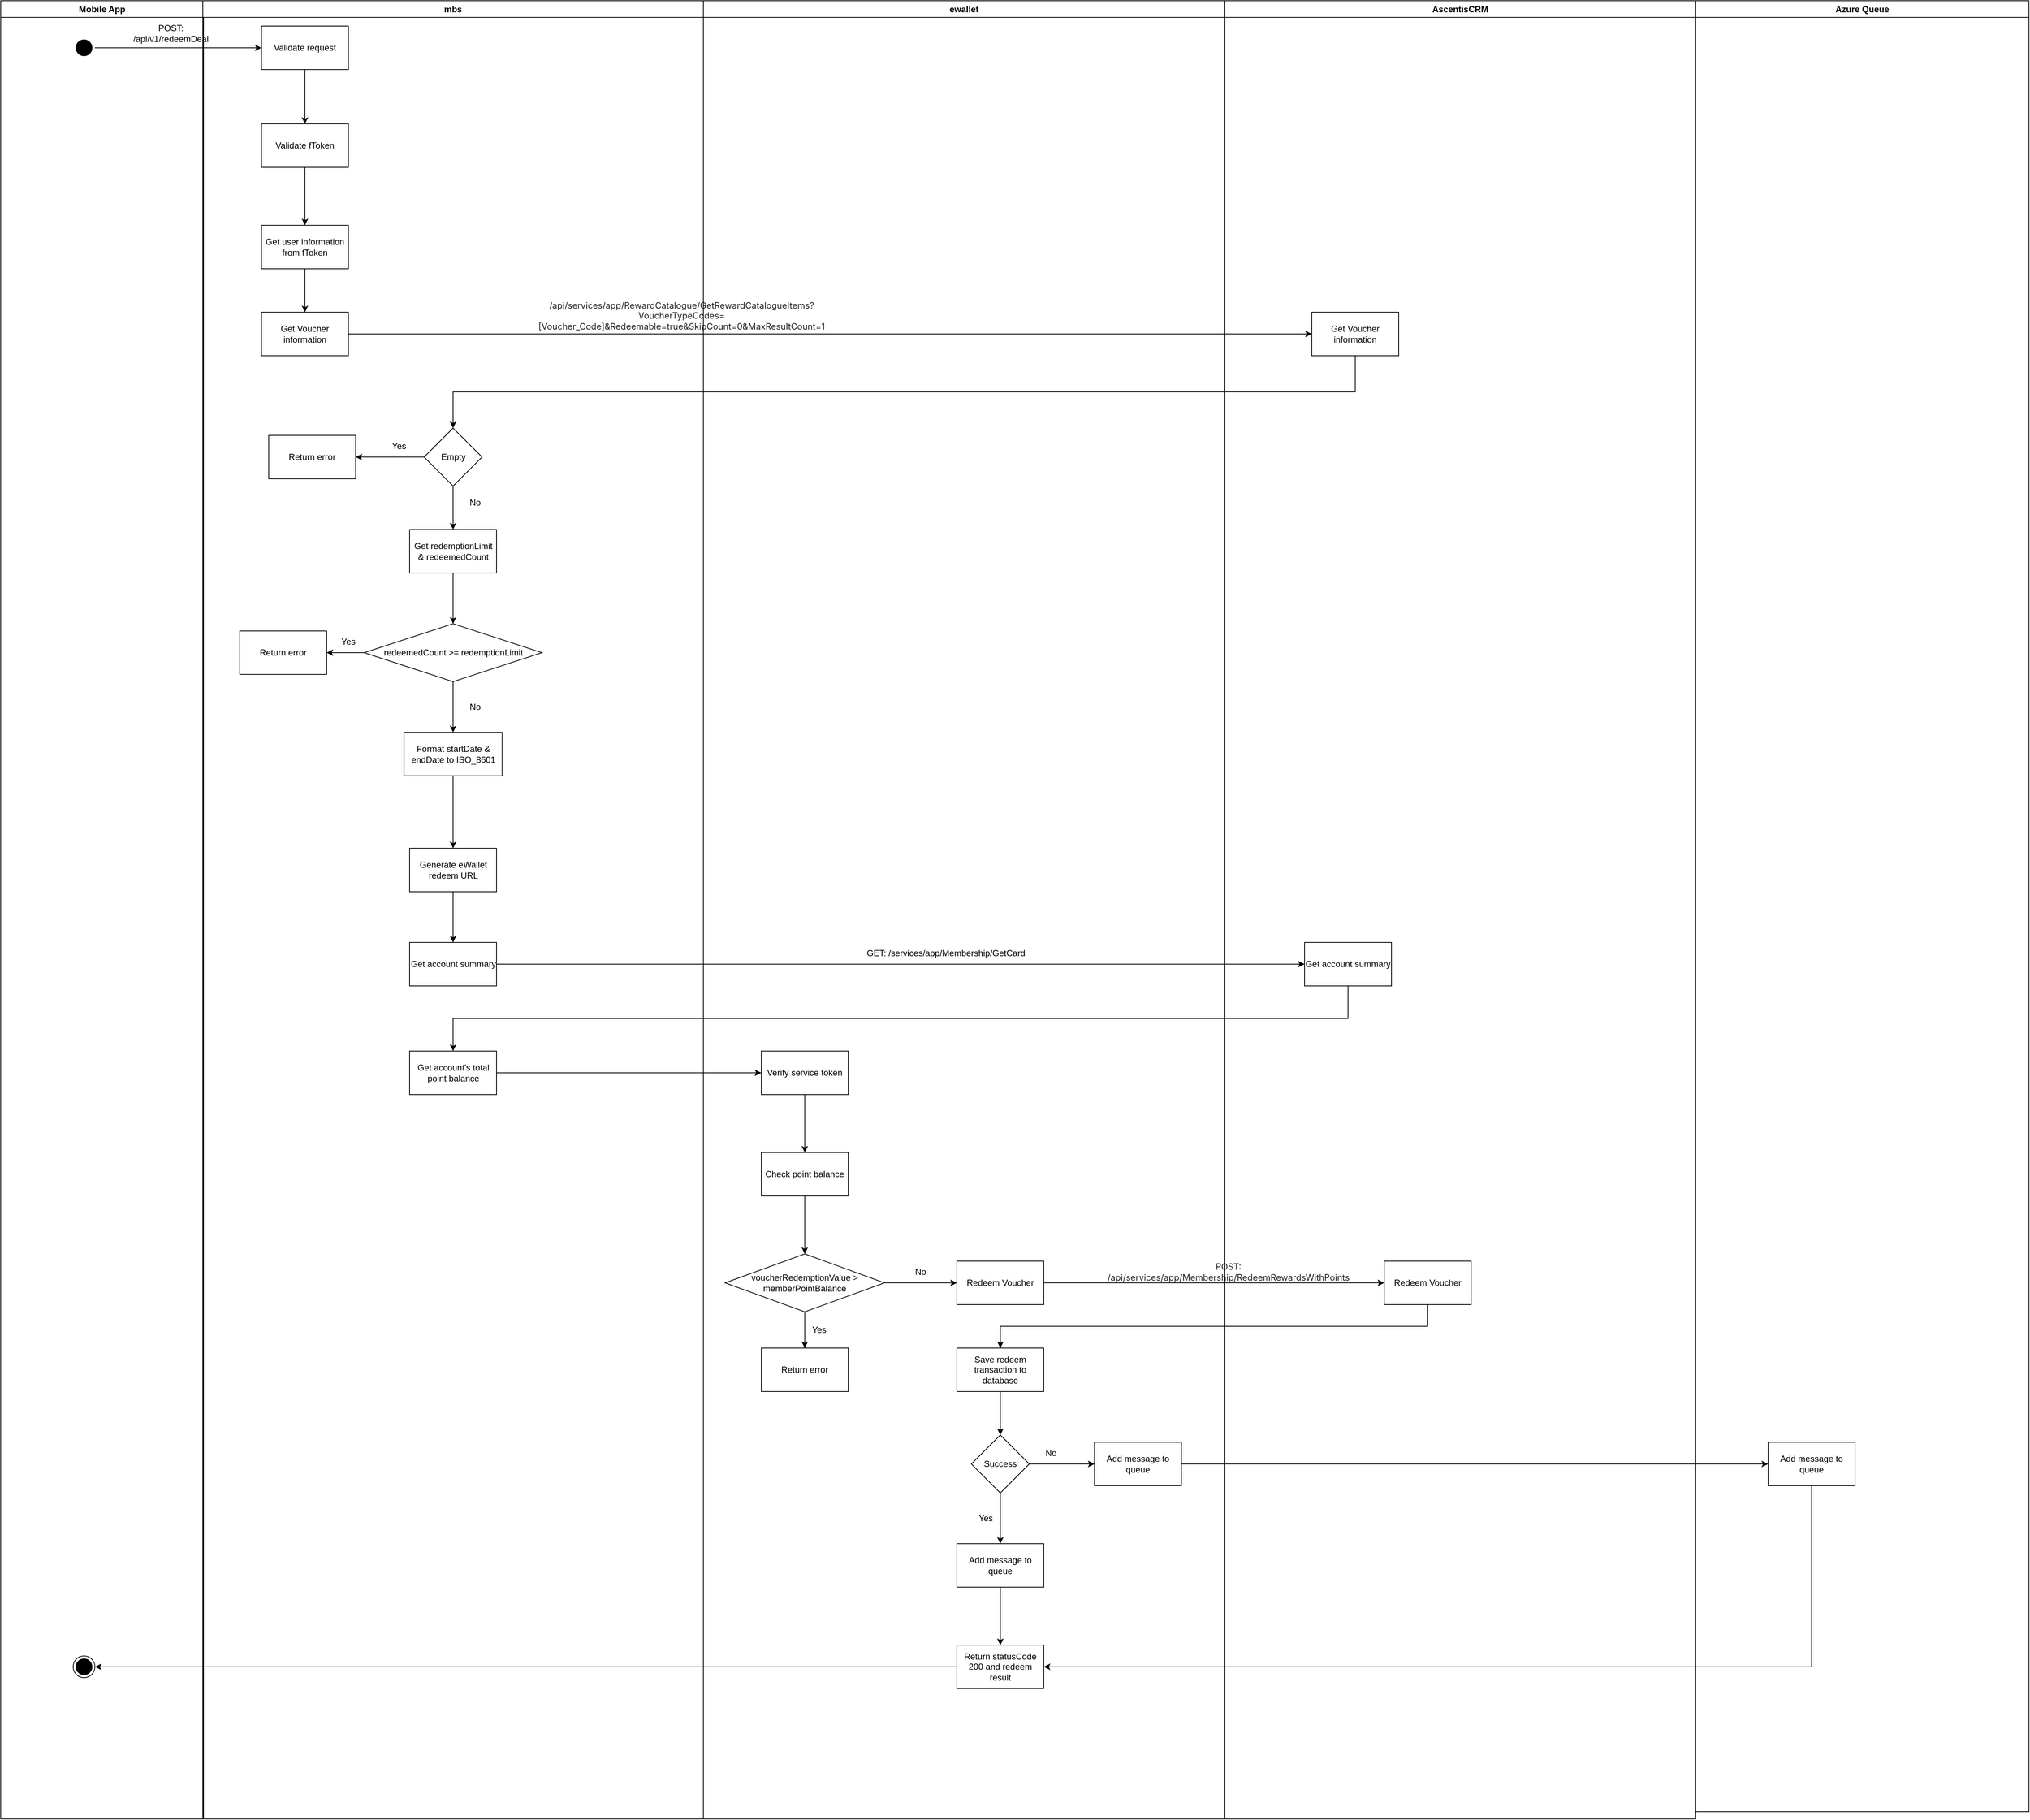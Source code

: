 <?xml version="1.0" encoding="UTF-8"?><mxfile version="20.3.2" type="google"><diagram name="Page-1" id="e7e014a7-5840-1c2e-5031-d8a46d1fe8dd"><mxGraphModel dx="6345" dy="5586" grid="1" gridSize="10" guides="1" tooltips="1" connect="1" arrows="1" fold="1" page="1" pageScale="1" pageWidth="1169" pageHeight="826" background="none" math="0" shadow="0"><root><mxCell id="0"/><mxCell id="1" parent="0"/><mxCell id="Vyea48WWC0sP4dOHhY3x-48" value="Mobile App" style="swimlane;whiteSpace=wrap" parent="1" vertex="1"><mxGeometry x="-1030" y="-2360" width="280" height="2510" as="geometry"/></mxCell><mxCell id="Vyea48WWC0sP4dOHhY3x-50" value="" style="ellipse;shape=startState;fillColor=#000000;strokeColor=#000000;" parent="Vyea48WWC0sP4dOHhY3x-48" vertex="1"><mxGeometry x="100" y="50" width="30" height="30" as="geometry"/></mxCell><mxCell id="cjxE5soENBxyzzWb61QU-1" value="" style="ellipse;html=1;shape=endState;fillColor=#000000;strokeColor=#000000;" parent="Vyea48WWC0sP4dOHhY3x-48" vertex="1"><mxGeometry x="100" y="2285" width="30" height="30" as="geometry"/></mxCell><mxCell id="cjxE5soENBxyzzWb61QU-4" value="POST: /api/v1/redeemDeal" style="text;html=1;strokeColor=none;fillColor=none;align=center;verticalAlign=middle;whiteSpace=wrap;rounded=0;" parent="Vyea48WWC0sP4dOHhY3x-48" vertex="1"><mxGeometry x="200" y="30" width="70" height="30" as="geometry"/></mxCell><mxCell id="Vyea48WWC0sP4dOHhY3x-53" value="mbs" style="swimlane;whiteSpace=wrap" parent="1" vertex="1"><mxGeometry x="-751" y="-2360" width="691" height="2510" as="geometry"/></mxCell><mxCell id="cjxE5soENBxyzzWb61QU-6" style="edgeStyle=orthogonalEdgeStyle;rounded=0;orthogonalLoop=1;jettySize=auto;html=1;exitX=0.5;exitY=1;exitDx=0;exitDy=0;entryX=0.5;entryY=0;entryDx=0;entryDy=0;" parent="Vyea48WWC0sP4dOHhY3x-53" source="cjxE5soENBxyzzWb61QU-2" target="cjxE5soENBxyzzWb61QU-5" edge="1"><mxGeometry relative="1" as="geometry"/></mxCell><mxCell id="cjxE5soENBxyzzWb61QU-2" value="Validate request" style="rounded=0;whiteSpace=wrap;html=1;strokeColor=#000000;" parent="Vyea48WWC0sP4dOHhY3x-53" vertex="1"><mxGeometry x="81" y="35" width="120" height="60" as="geometry"/></mxCell><mxCell id="cjxE5soENBxyzzWb61QU-8" style="edgeStyle=orthogonalEdgeStyle;rounded=0;orthogonalLoop=1;jettySize=auto;html=1;exitX=0.5;exitY=1;exitDx=0;exitDy=0;entryX=0.5;entryY=0;entryDx=0;entryDy=0;" parent="Vyea48WWC0sP4dOHhY3x-53" source="cjxE5soENBxyzzWb61QU-5" target="cjxE5soENBxyzzWb61QU-7" edge="1"><mxGeometry relative="1" as="geometry"/></mxCell><mxCell id="cjxE5soENBxyzzWb61QU-5" value="Validate fToken" style="rounded=0;whiteSpace=wrap;html=1;strokeColor=#000000;" parent="Vyea48WWC0sP4dOHhY3x-53" vertex="1"><mxGeometry x="81" y="170" width="120" height="60" as="geometry"/></mxCell><mxCell id="cjxE5soENBxyzzWb61QU-11" style="edgeStyle=orthogonalEdgeStyle;rounded=0;orthogonalLoop=1;jettySize=auto;html=1;exitX=0.5;exitY=1;exitDx=0;exitDy=0;entryX=0.5;entryY=0;entryDx=0;entryDy=0;" parent="Vyea48WWC0sP4dOHhY3x-53" source="cjxE5soENBxyzzWb61QU-7" target="cjxE5soENBxyzzWb61QU-9" edge="1"><mxGeometry relative="1" as="geometry"/></mxCell><mxCell id="cjxE5soENBxyzzWb61QU-7" value="Get user information from fToken" style="rounded=0;whiteSpace=wrap;html=1;strokeColor=#000000;" parent="Vyea48WWC0sP4dOHhY3x-53" vertex="1"><mxGeometry x="81" y="310" width="120" height="60" as="geometry"/></mxCell><mxCell id="cjxE5soENBxyzzWb61QU-9" value="Get Voucher information" style="rounded=0;whiteSpace=wrap;html=1;strokeColor=#000000;" parent="Vyea48WWC0sP4dOHhY3x-53" vertex="1"><mxGeometry x="81" y="430" width="120" height="60" as="geometry"/></mxCell><mxCell id="cjxE5soENBxyzzWb61QU-13" value="&lt;span style=&quot;color: rgb(33, 33, 33); font-family: Inter, system-ui, -apple-system, system-ui, &amp;quot;Segoe UI&amp;quot;, Roboto, Oxygen, Ubuntu, Cantarell, &amp;quot;Fira Sans&amp;quot;, &amp;quot;Droid Sans&amp;quot;, Helvetica, Arial, sans-serif; text-align: left; background-color: rgb(255, 255, 255);&quot;&gt;/api/services/app/RewardCatalogue/GetRewardCatalogueItems?VoucherTypeCodes=[Voucher_Code]&amp;amp;Redeemable=true&amp;amp;SkipCount=0&amp;amp;MaxResultCount=1&lt;/span&gt;" style="text;html=1;strokeColor=none;fillColor=none;align=center;verticalAlign=middle;whiteSpace=wrap;rounded=0;" parent="Vyea48WWC0sP4dOHhY3x-53" vertex="1"><mxGeometry x="631" y="420" width="60" height="30" as="geometry"/></mxCell><mxCell id="cjxE5soENBxyzzWb61QU-17" style="edgeStyle=orthogonalEdgeStyle;rounded=0;orthogonalLoop=1;jettySize=auto;html=1;exitX=0;exitY=0.5;exitDx=0;exitDy=0;entryX=1;entryY=0.5;entryDx=0;entryDy=0;" parent="Vyea48WWC0sP4dOHhY3x-53" source="cjxE5soENBxyzzWb61QU-14" target="cjxE5soENBxyzzWb61QU-16" edge="1"><mxGeometry relative="1" as="geometry"/></mxCell><mxCell id="cjxE5soENBxyzzWb61QU-19" style="edgeStyle=orthogonalEdgeStyle;rounded=0;orthogonalLoop=1;jettySize=auto;html=1;exitX=0.5;exitY=1;exitDx=0;exitDy=0;entryX=0.5;entryY=0;entryDx=0;entryDy=0;" parent="Vyea48WWC0sP4dOHhY3x-53" source="cjxE5soENBxyzzWb61QU-14" target="cjxE5soENBxyzzWb61QU-18" edge="1"><mxGeometry relative="1" as="geometry"/></mxCell><mxCell id="cjxE5soENBxyzzWb61QU-14" value="Empty" style="rhombus;whiteSpace=wrap;html=1;strokeColor=#000000;" parent="Vyea48WWC0sP4dOHhY3x-53" vertex="1"><mxGeometry x="305.5" y="590" width="80" height="80" as="geometry"/></mxCell><mxCell id="cjxE5soENBxyzzWb61QU-16" value="Return error" style="rounded=0;whiteSpace=wrap;html=1;strokeColor=#000000;" parent="Vyea48WWC0sP4dOHhY3x-53" vertex="1"><mxGeometry x="91" y="600" width="120" height="60" as="geometry"/></mxCell><mxCell id="cjxE5soENBxyzzWb61QU-23" style="edgeStyle=orthogonalEdgeStyle;rounded=0;orthogonalLoop=1;jettySize=auto;html=1;exitX=0.5;exitY=1;exitDx=0;exitDy=0;entryX=0.5;entryY=0;entryDx=0;entryDy=0;" parent="Vyea48WWC0sP4dOHhY3x-53" source="cjxE5soENBxyzzWb61QU-18" target="cjxE5soENBxyzzWb61QU-22" edge="1"><mxGeometry relative="1" as="geometry"/></mxCell><mxCell id="cjxE5soENBxyzzWb61QU-18" value="Get redemptionLimit &amp;amp; redeemedCount" style="rounded=0;whiteSpace=wrap;html=1;strokeColor=#000000;" parent="Vyea48WWC0sP4dOHhY3x-53" vertex="1"><mxGeometry x="285.5" y="730" width="120" height="60" as="geometry"/></mxCell><mxCell id="cjxE5soENBxyzzWb61QU-20" value="Yes" style="text;html=1;strokeColor=none;fillColor=none;align=center;verticalAlign=middle;whiteSpace=wrap;rounded=0;" parent="Vyea48WWC0sP4dOHhY3x-53" vertex="1"><mxGeometry x="241" y="600" width="60" height="30" as="geometry"/></mxCell><mxCell id="cjxE5soENBxyzzWb61QU-21" value="No" style="text;html=1;strokeColor=none;fillColor=none;align=center;verticalAlign=middle;whiteSpace=wrap;rounded=0;" parent="Vyea48WWC0sP4dOHhY3x-53" vertex="1"><mxGeometry x="345.5" y="678" width="60" height="30" as="geometry"/></mxCell><mxCell id="cjxE5soENBxyzzWb61QU-25" style="edgeStyle=orthogonalEdgeStyle;rounded=0;orthogonalLoop=1;jettySize=auto;html=1;exitX=0;exitY=0.5;exitDx=0;exitDy=0;entryX=1;entryY=0.5;entryDx=0;entryDy=0;" parent="Vyea48WWC0sP4dOHhY3x-53" source="cjxE5soENBxyzzWb61QU-22" target="cjxE5soENBxyzzWb61QU-24" edge="1"><mxGeometry relative="1" as="geometry"/></mxCell><mxCell id="cjxE5soENBxyzzWb61QU-28" style="edgeStyle=orthogonalEdgeStyle;rounded=0;orthogonalLoop=1;jettySize=auto;html=1;exitX=0.5;exitY=1;exitDx=0;exitDy=0;entryX=0.5;entryY=0;entryDx=0;entryDy=0;" parent="Vyea48WWC0sP4dOHhY3x-53" source="cjxE5soENBxyzzWb61QU-22" target="cjxE5soENBxyzzWb61QU-27" edge="1"><mxGeometry relative="1" as="geometry"/></mxCell><mxCell id="cjxE5soENBxyzzWb61QU-22" value="redeemedCount &amp;gt;= redemptionLimit" style="rhombus;whiteSpace=wrap;html=1;strokeColor=#000000;" parent="Vyea48WWC0sP4dOHhY3x-53" vertex="1"><mxGeometry x="222.75" y="860" width="245.5" height="80" as="geometry"/></mxCell><mxCell id="cjxE5soENBxyzzWb61QU-24" value="Return error" style="rounded=0;whiteSpace=wrap;html=1;strokeColor=#000000;" parent="Vyea48WWC0sP4dOHhY3x-53" vertex="1"><mxGeometry x="51" y="870" width="120" height="60" as="geometry"/></mxCell><mxCell id="cjxE5soENBxyzzWb61QU-26" value="Yes" style="text;html=1;strokeColor=none;fillColor=none;align=center;verticalAlign=middle;whiteSpace=wrap;rounded=0;" parent="Vyea48WWC0sP4dOHhY3x-53" vertex="1"><mxGeometry x="171" y="870" width="60" height="30" as="geometry"/></mxCell><mxCell id="cjxE5soENBxyzzWb61QU-31" style="edgeStyle=orthogonalEdgeStyle;rounded=0;orthogonalLoop=1;jettySize=auto;html=1;exitX=0.5;exitY=1;exitDx=0;exitDy=0;entryX=0.5;entryY=0;entryDx=0;entryDy=0;" parent="Vyea48WWC0sP4dOHhY3x-53" source="cjxE5soENBxyzzWb61QU-27" target="cjxE5soENBxyzzWb61QU-30" edge="1"><mxGeometry relative="1" as="geometry"/></mxCell><mxCell id="cjxE5soENBxyzzWb61QU-27" value="Format startDate &amp;amp; endDate to ISO_8601" style="rounded=0;whiteSpace=wrap;html=1;strokeColor=#000000;" parent="Vyea48WWC0sP4dOHhY3x-53" vertex="1"><mxGeometry x="277.75" y="1010" width="135.5" height="60" as="geometry"/></mxCell><mxCell id="cjxE5soENBxyzzWb61QU-29" value="No" style="text;html=1;strokeColor=none;fillColor=none;align=center;verticalAlign=middle;whiteSpace=wrap;rounded=0;" parent="Vyea48WWC0sP4dOHhY3x-53" vertex="1"><mxGeometry x="345.5" y="960" width="60" height="30" as="geometry"/></mxCell><mxCell id="cjxE5soENBxyzzWb61QU-34" style="edgeStyle=orthogonalEdgeStyle;rounded=0;orthogonalLoop=1;jettySize=auto;html=1;exitX=0.5;exitY=1;exitDx=0;exitDy=0;entryX=0.5;entryY=0;entryDx=0;entryDy=0;" parent="Vyea48WWC0sP4dOHhY3x-53" source="cjxE5soENBxyzzWb61QU-30" target="cjxE5soENBxyzzWb61QU-32" edge="1"><mxGeometry relative="1" as="geometry"/></mxCell><mxCell id="cjxE5soENBxyzzWb61QU-30" value="Generate eWallet redeem URL" style="rounded=0;whiteSpace=wrap;html=1;strokeColor=#000000;" parent="Vyea48WWC0sP4dOHhY3x-53" vertex="1"><mxGeometry x="285.5" y="1170" width="120" height="60" as="geometry"/></mxCell><mxCell id="cjxE5soENBxyzzWb61QU-32" value="Get account summary" style="rounded=0;whiteSpace=wrap;html=1;strokeColor=#000000;" parent="Vyea48WWC0sP4dOHhY3x-53" vertex="1"><mxGeometry x="285.5" y="1300" width="120" height="60" as="geometry"/></mxCell><mxCell id="aF3ZVVmKzScBEBRB5vuJ-1" value="Get account's total point balance" style="rounded=0;whiteSpace=wrap;html=1;" vertex="1" parent="Vyea48WWC0sP4dOHhY3x-53"><mxGeometry x="285.5" y="1450" width="120" height="60" as="geometry"/></mxCell><mxCell id="Vyea48WWC0sP4dOHhY3x-107" value="ewallet" style="swimlane;whiteSpace=wrap;startSize=23;" parent="1" vertex="1"><mxGeometry x="-60" y="-2360" width="720" height="2510" as="geometry"/></mxCell><mxCell id="aF3ZVVmKzScBEBRB5vuJ-6" style="edgeStyle=orthogonalEdgeStyle;rounded=0;orthogonalLoop=1;jettySize=auto;html=1;exitX=0.5;exitY=1;exitDx=0;exitDy=0;entryX=0.5;entryY=0;entryDx=0;entryDy=0;" edge="1" parent="Vyea48WWC0sP4dOHhY3x-107" source="aF3ZVVmKzScBEBRB5vuJ-3" target="aF3ZVVmKzScBEBRB5vuJ-5"><mxGeometry relative="1" as="geometry"/></mxCell><mxCell id="aF3ZVVmKzScBEBRB5vuJ-3" value="Verify service token" style="rounded=0;whiteSpace=wrap;html=1;" vertex="1" parent="Vyea48WWC0sP4dOHhY3x-107"><mxGeometry x="80" y="1450" width="120" height="60" as="geometry"/></mxCell><mxCell id="aF3ZVVmKzScBEBRB5vuJ-8" style="edgeStyle=orthogonalEdgeStyle;rounded=0;orthogonalLoop=1;jettySize=auto;html=1;exitX=0.5;exitY=1;exitDx=0;exitDy=0;entryX=0.5;entryY=0;entryDx=0;entryDy=0;" edge="1" parent="Vyea48WWC0sP4dOHhY3x-107" source="aF3ZVVmKzScBEBRB5vuJ-5" target="aF3ZVVmKzScBEBRB5vuJ-7"><mxGeometry relative="1" as="geometry"/></mxCell><mxCell id="aF3ZVVmKzScBEBRB5vuJ-5" value="Check point balance" style="rounded=0;whiteSpace=wrap;html=1;" vertex="1" parent="Vyea48WWC0sP4dOHhY3x-107"><mxGeometry x="80" y="1590" width="120" height="60" as="geometry"/></mxCell><mxCell id="aF3ZVVmKzScBEBRB5vuJ-10" style="edgeStyle=orthogonalEdgeStyle;rounded=0;orthogonalLoop=1;jettySize=auto;html=1;exitX=0.5;exitY=1;exitDx=0;exitDy=0;entryX=0.5;entryY=0;entryDx=0;entryDy=0;" edge="1" parent="Vyea48WWC0sP4dOHhY3x-107" source="aF3ZVVmKzScBEBRB5vuJ-7" target="aF3ZVVmKzScBEBRB5vuJ-9"><mxGeometry relative="1" as="geometry"/></mxCell><mxCell id="aF3ZVVmKzScBEBRB5vuJ-12" style="edgeStyle=orthogonalEdgeStyle;rounded=0;orthogonalLoop=1;jettySize=auto;html=1;exitX=1;exitY=0.5;exitDx=0;exitDy=0;entryX=0;entryY=0.5;entryDx=0;entryDy=0;" edge="1" parent="Vyea48WWC0sP4dOHhY3x-107" source="aF3ZVVmKzScBEBRB5vuJ-7" target="aF3ZVVmKzScBEBRB5vuJ-11"><mxGeometry relative="1" as="geometry"/></mxCell><mxCell id="aF3ZVVmKzScBEBRB5vuJ-7" value="voucherRedemptionValue &amp;gt; memberPointBalance" style="rhombus;whiteSpace=wrap;html=1;" vertex="1" parent="Vyea48WWC0sP4dOHhY3x-107"><mxGeometry x="30" y="1730" width="220" height="80" as="geometry"/></mxCell><mxCell id="aF3ZVVmKzScBEBRB5vuJ-9" value="Return error" style="rounded=0;whiteSpace=wrap;html=1;" vertex="1" parent="Vyea48WWC0sP4dOHhY3x-107"><mxGeometry x="80" y="1860" width="120" height="60" as="geometry"/></mxCell><mxCell id="aF3ZVVmKzScBEBRB5vuJ-11" value="Redeem Voucher" style="rounded=0;whiteSpace=wrap;html=1;" vertex="1" parent="Vyea48WWC0sP4dOHhY3x-107"><mxGeometry x="350" y="1740" width="120" height="60" as="geometry"/></mxCell><mxCell id="aF3ZVVmKzScBEBRB5vuJ-13" value="Yes" style="text;html=1;strokeColor=none;fillColor=none;align=center;verticalAlign=middle;whiteSpace=wrap;rounded=0;" vertex="1" parent="Vyea48WWC0sP4dOHhY3x-107"><mxGeometry x="130" y="1820" width="60" height="30" as="geometry"/></mxCell><mxCell id="aF3ZVVmKzScBEBRB5vuJ-14" value="No" style="text;html=1;strokeColor=none;fillColor=none;align=center;verticalAlign=middle;whiteSpace=wrap;rounded=0;" vertex="1" parent="Vyea48WWC0sP4dOHhY3x-107"><mxGeometry x="270" y="1740" width="60" height="30" as="geometry"/></mxCell><mxCell id="aF3ZVVmKzScBEBRB5vuJ-17" value="&lt;span style=&quot;color: rgb(33, 33, 33); font-family: Inter, system-ui, -apple-system, system-ui, &amp;quot;Segoe UI&amp;quot;, Roboto, Oxygen, Ubuntu, Cantarell, &amp;quot;Fira Sans&amp;quot;, &amp;quot;Droid Sans&amp;quot;, Helvetica, Arial, sans-serif; text-align: left; background-color: rgb(255, 255, 255);&quot;&gt;POST: /api/services/app/Membership/RedeemRewardsWithPoints&lt;/span&gt;" style="text;html=1;strokeColor=none;fillColor=none;align=center;verticalAlign=middle;whiteSpace=wrap;rounded=0;" vertex="1" parent="Vyea48WWC0sP4dOHhY3x-107"><mxGeometry x="660" y="1740" width="130" height="30" as="geometry"/></mxCell><mxCell id="aF3ZVVmKzScBEBRB5vuJ-18" value="GET: /services/app/Membership/GetCard" style="text;html=1;strokeColor=none;fillColor=none;align=center;verticalAlign=middle;whiteSpace=wrap;rounded=0;" vertex="1" parent="Vyea48WWC0sP4dOHhY3x-107"><mxGeometry x="190" y="1300" width="290" height="30" as="geometry"/></mxCell><mxCell id="aF3ZVVmKzScBEBRB5vuJ-23" style="edgeStyle=orthogonalEdgeStyle;rounded=0;orthogonalLoop=1;jettySize=auto;html=1;exitX=0.5;exitY=1;exitDx=0;exitDy=0;entryX=0.5;entryY=0;entryDx=0;entryDy=0;" edge="1" parent="Vyea48WWC0sP4dOHhY3x-107" source="aF3ZVVmKzScBEBRB5vuJ-19" target="aF3ZVVmKzScBEBRB5vuJ-22"><mxGeometry relative="1" as="geometry"/></mxCell><mxCell id="aF3ZVVmKzScBEBRB5vuJ-19" value="Save redeem transaction to database" style="rounded=0;whiteSpace=wrap;html=1;" vertex="1" parent="Vyea48WWC0sP4dOHhY3x-107"><mxGeometry x="350" y="1860" width="120" height="60" as="geometry"/></mxCell><mxCell id="aF3ZVVmKzScBEBRB5vuJ-34" style="edgeStyle=orthogonalEdgeStyle;rounded=0;orthogonalLoop=1;jettySize=auto;html=1;exitX=0.5;exitY=1;exitDx=0;exitDy=0;entryX=0.5;entryY=0;entryDx=0;entryDy=0;" edge="1" parent="Vyea48WWC0sP4dOHhY3x-107" source="aF3ZVVmKzScBEBRB5vuJ-21" target="aF3ZVVmKzScBEBRB5vuJ-33"><mxGeometry relative="1" as="geometry"/></mxCell><mxCell id="aF3ZVVmKzScBEBRB5vuJ-21" value="Add message to queue" style="rounded=0;whiteSpace=wrap;html=1;" vertex="1" parent="Vyea48WWC0sP4dOHhY3x-107"><mxGeometry x="350" y="2130" width="120" height="60" as="geometry"/></mxCell><mxCell id="aF3ZVVmKzScBEBRB5vuJ-24" style="edgeStyle=orthogonalEdgeStyle;rounded=0;orthogonalLoop=1;jettySize=auto;html=1;exitX=0.5;exitY=1;exitDx=0;exitDy=0;entryX=0.5;entryY=0;entryDx=0;entryDy=0;" edge="1" parent="Vyea48WWC0sP4dOHhY3x-107" source="aF3ZVVmKzScBEBRB5vuJ-22" target="aF3ZVVmKzScBEBRB5vuJ-21"><mxGeometry relative="1" as="geometry"/></mxCell><mxCell id="aF3ZVVmKzScBEBRB5vuJ-28" style="edgeStyle=orthogonalEdgeStyle;rounded=0;orthogonalLoop=1;jettySize=auto;html=1;exitX=1;exitY=0.5;exitDx=0;exitDy=0;entryX=0;entryY=0.5;entryDx=0;entryDy=0;" edge="1" parent="Vyea48WWC0sP4dOHhY3x-107" source="aF3ZVVmKzScBEBRB5vuJ-22" target="aF3ZVVmKzScBEBRB5vuJ-27"><mxGeometry relative="1" as="geometry"/></mxCell><mxCell id="aF3ZVVmKzScBEBRB5vuJ-22" value="Success" style="rhombus;whiteSpace=wrap;html=1;" vertex="1" parent="Vyea48WWC0sP4dOHhY3x-107"><mxGeometry x="370" y="1980" width="80" height="80" as="geometry"/></mxCell><mxCell id="aF3ZVVmKzScBEBRB5vuJ-27" value="Add message to queue" style="rounded=0;whiteSpace=wrap;html=1;" vertex="1" parent="Vyea48WWC0sP4dOHhY3x-107"><mxGeometry x="540" y="1990" width="120" height="60" as="geometry"/></mxCell><mxCell id="aF3ZVVmKzScBEBRB5vuJ-29" value="No" style="text;html=1;strokeColor=none;fillColor=none;align=center;verticalAlign=middle;whiteSpace=wrap;rounded=0;" vertex="1" parent="Vyea48WWC0sP4dOHhY3x-107"><mxGeometry x="450" y="1990" width="60" height="30" as="geometry"/></mxCell><mxCell id="aF3ZVVmKzScBEBRB5vuJ-32" value="Yes" style="text;html=1;strokeColor=none;fillColor=none;align=center;verticalAlign=middle;whiteSpace=wrap;rounded=0;" vertex="1" parent="Vyea48WWC0sP4dOHhY3x-107"><mxGeometry x="360" y="2080" width="60" height="30" as="geometry"/></mxCell><mxCell id="aF3ZVVmKzScBEBRB5vuJ-33" value="Return statusCode 200 and redeem result" style="rounded=0;whiteSpace=wrap;html=1;" vertex="1" parent="Vyea48WWC0sP4dOHhY3x-107"><mxGeometry x="350" y="2270" width="120" height="60" as="geometry"/></mxCell><mxCell id="Vyea48WWC0sP4dOHhY3x-115" value="Azure Queue" style="swimlane;whiteSpace=wrap" parent="1" vertex="1"><mxGeometry x="1310" y="-2360" width="460" height="2500" as="geometry"/></mxCell><mxCell id="aF3ZVVmKzScBEBRB5vuJ-30" value="Add message to queue" style="rounded=0;whiteSpace=wrap;html=1;" vertex="1" parent="Vyea48WWC0sP4dOHhY3x-115"><mxGeometry x="100" y="1990" width="120" height="60" as="geometry"/></mxCell><mxCell id="cjxE5soENBxyzzWb61QU-3" style="edgeStyle=orthogonalEdgeStyle;rounded=0;orthogonalLoop=1;jettySize=auto;html=1;exitX=1;exitY=0.5;exitDx=0;exitDy=0;entryX=0;entryY=0.5;entryDx=0;entryDy=0;" parent="1" source="Vyea48WWC0sP4dOHhY3x-50" target="cjxE5soENBxyzzWb61QU-2" edge="1"><mxGeometry relative="1" as="geometry"/></mxCell><mxCell id="cjxE5soENBxyzzWb61QU-12" style="edgeStyle=orthogonalEdgeStyle;rounded=0;orthogonalLoop=1;jettySize=auto;html=1;exitX=1;exitY=0.5;exitDx=0;exitDy=0;entryX=0;entryY=0.5;entryDx=0;entryDy=0;" parent="1" source="cjxE5soENBxyzzWb61QU-9" target="cjxE5soENBxyzzWb61QU-10" edge="1"><mxGeometry relative="1" as="geometry"/></mxCell><mxCell id="cjxE5soENBxyzzWb61QU-15" style="edgeStyle=orthogonalEdgeStyle;rounded=0;orthogonalLoop=1;jettySize=auto;html=1;exitX=0.5;exitY=1;exitDx=0;exitDy=0;entryX=0.5;entryY=0;entryDx=0;entryDy=0;" parent="1" source="cjxE5soENBxyzzWb61QU-10" target="cjxE5soENBxyzzWb61QU-14" edge="1"><mxGeometry relative="1" as="geometry"/></mxCell><mxCell id="cjxE5soENBxyzzWb61QU-35" style="edgeStyle=orthogonalEdgeStyle;rounded=0;orthogonalLoop=1;jettySize=auto;html=1;exitX=1;exitY=0.5;exitDx=0;exitDy=0;entryX=0;entryY=0.5;entryDx=0;entryDy=0;" parent="1" source="cjxE5soENBxyzzWb61QU-32" target="cjxE5soENBxyzzWb61QU-33" edge="1"><mxGeometry relative="1" as="geometry"/></mxCell><mxCell id="aF3ZVVmKzScBEBRB5vuJ-2" style="edgeStyle=orthogonalEdgeStyle;rounded=0;orthogonalLoop=1;jettySize=auto;html=1;exitX=0.5;exitY=1;exitDx=0;exitDy=0;entryX=0.5;entryY=0;entryDx=0;entryDy=0;" edge="1" parent="1" source="cjxE5soENBxyzzWb61QU-33" target="aF3ZVVmKzScBEBRB5vuJ-1"><mxGeometry relative="1" as="geometry"/></mxCell><mxCell id="Vyea48WWC0sP4dOHhY3x-122" value="AscentisCRM" style="swimlane;whiteSpace=wrap" parent="1" vertex="1"><mxGeometry x="660" y="-2360" width="650" height="2510" as="geometry"/></mxCell><mxCell id="cjxE5soENBxyzzWb61QU-10" value="Get Voucher information" style="rounded=0;whiteSpace=wrap;html=1;strokeColor=#000000;" parent="Vyea48WWC0sP4dOHhY3x-122" vertex="1"><mxGeometry x="120" y="430" width="120" height="60" as="geometry"/></mxCell><mxCell id="cjxE5soENBxyzzWb61QU-33" value="Get account summary" style="rounded=0;whiteSpace=wrap;html=1;strokeColor=#000000;" parent="Vyea48WWC0sP4dOHhY3x-122" vertex="1"><mxGeometry x="110" y="1300" width="120" height="60" as="geometry"/></mxCell><mxCell id="aF3ZVVmKzScBEBRB5vuJ-15" value="Redeem Voucher" style="rounded=0;whiteSpace=wrap;html=1;" vertex="1" parent="Vyea48WWC0sP4dOHhY3x-122"><mxGeometry x="220" y="1740" width="120" height="60" as="geometry"/></mxCell><mxCell id="aF3ZVVmKzScBEBRB5vuJ-4" style="edgeStyle=orthogonalEdgeStyle;rounded=0;orthogonalLoop=1;jettySize=auto;html=1;exitX=1;exitY=0.5;exitDx=0;exitDy=0;entryX=0;entryY=0.5;entryDx=0;entryDy=0;" edge="1" parent="1" source="aF3ZVVmKzScBEBRB5vuJ-1" target="aF3ZVVmKzScBEBRB5vuJ-3"><mxGeometry relative="1" as="geometry"/></mxCell><mxCell id="aF3ZVVmKzScBEBRB5vuJ-16" style="edgeStyle=orthogonalEdgeStyle;rounded=0;orthogonalLoop=1;jettySize=auto;html=1;exitX=1;exitY=0.5;exitDx=0;exitDy=0;entryX=0;entryY=0.5;entryDx=0;entryDy=0;" edge="1" parent="1" source="aF3ZVVmKzScBEBRB5vuJ-11" target="aF3ZVVmKzScBEBRB5vuJ-15"><mxGeometry relative="1" as="geometry"/></mxCell><mxCell id="aF3ZVVmKzScBEBRB5vuJ-20" style="edgeStyle=orthogonalEdgeStyle;rounded=0;orthogonalLoop=1;jettySize=auto;html=1;exitX=0.5;exitY=1;exitDx=0;exitDy=0;entryX=0.5;entryY=0;entryDx=0;entryDy=0;" edge="1" parent="1" source="aF3ZVVmKzScBEBRB5vuJ-15" target="aF3ZVVmKzScBEBRB5vuJ-19"><mxGeometry relative="1" as="geometry"/></mxCell><mxCell id="aF3ZVVmKzScBEBRB5vuJ-31" style="edgeStyle=orthogonalEdgeStyle;rounded=0;orthogonalLoop=1;jettySize=auto;html=1;exitX=1;exitY=0.5;exitDx=0;exitDy=0;entryX=0;entryY=0.5;entryDx=0;entryDy=0;" edge="1" parent="1" source="aF3ZVVmKzScBEBRB5vuJ-27" target="aF3ZVVmKzScBEBRB5vuJ-30"><mxGeometry relative="1" as="geometry"/></mxCell><mxCell id="aF3ZVVmKzScBEBRB5vuJ-35" style="edgeStyle=orthogonalEdgeStyle;rounded=0;orthogonalLoop=1;jettySize=auto;html=1;exitX=0.5;exitY=1;exitDx=0;exitDy=0;entryX=1;entryY=0.5;entryDx=0;entryDy=0;" edge="1" parent="1" source="aF3ZVVmKzScBEBRB5vuJ-30" target="aF3ZVVmKzScBEBRB5vuJ-33"><mxGeometry relative="1" as="geometry"/></mxCell><mxCell id="aF3ZVVmKzScBEBRB5vuJ-36" style="edgeStyle=orthogonalEdgeStyle;rounded=0;orthogonalLoop=1;jettySize=auto;html=1;exitX=0;exitY=0.5;exitDx=0;exitDy=0;entryX=1;entryY=0.5;entryDx=0;entryDy=0;" edge="1" parent="1" source="aF3ZVVmKzScBEBRB5vuJ-33" target="cjxE5soENBxyzzWb61QU-1"><mxGeometry relative="1" as="geometry"/></mxCell></root></mxGraphModel></diagram></mxfile>